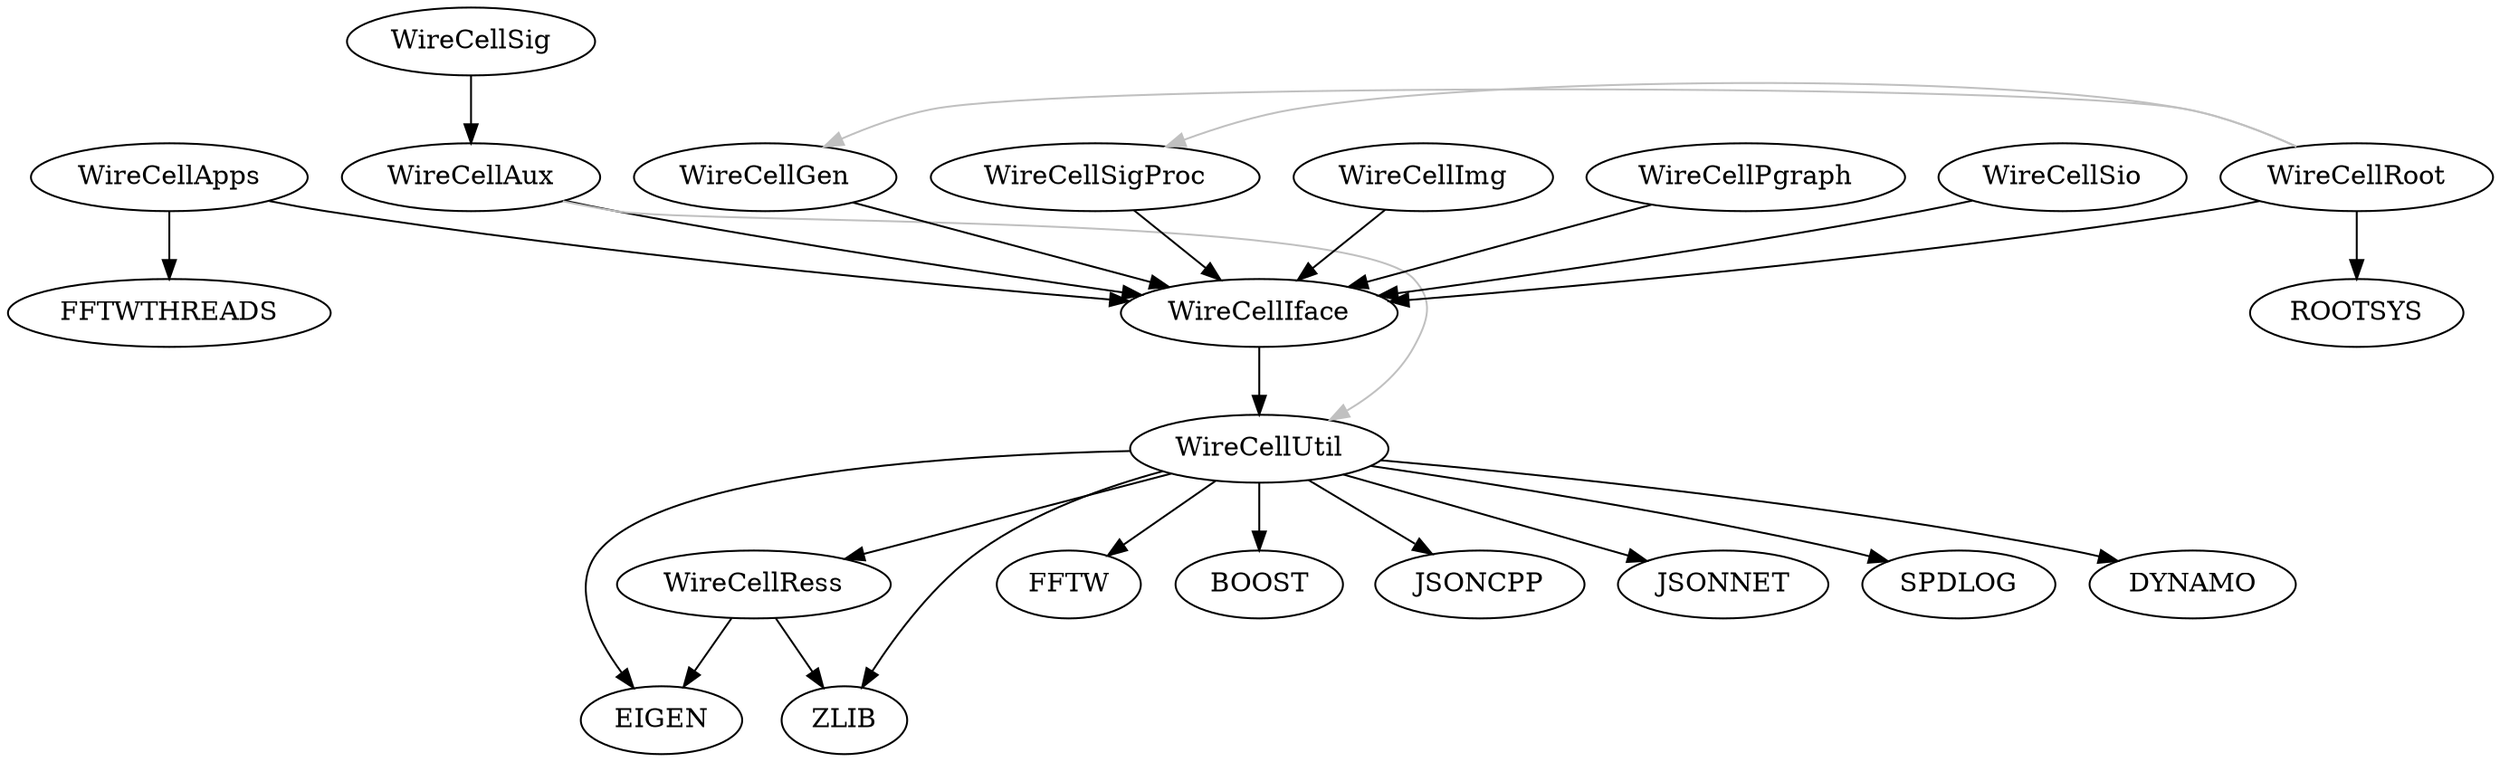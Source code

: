 digraph deps {
	"WireCellApps";
	"WireCellAux";
	"WireCellGen";
	"WireCellIface";
	"WireCellImg";
	"WireCellPgraph";
	"WireCellRess";
	"WireCellRoot";
	"WireCellSig";
	"WireCellSigProc";
	"WireCellSio";
	"WireCellUtil";
	"WireCellApps" -> "WireCellIface"[color="black"];
	"WireCellApps" -> "FFTWTHREADS"[color="black"];
	"WireCellAux" -> "WireCellIface"[color="black"];
	"WireCellAux" -> "WireCellUtil"[color="gray",constraint=false];
	"WireCellGen" -> "WireCellIface"[color="black"];
	"WireCellIface" -> "WireCellUtil"[color="black"];
	"WireCellImg" -> "WireCellIface"[color="black"];
	"WireCellPgraph" -> "WireCellIface"[color="black"];
	"WireCellRess" -> "EIGEN"[color="black"];
	"WireCellRess" -> "ZLIB"[color="black"];
	"WireCellRoot" -> "WireCellIface"[color="black"];
	"WireCellRoot" -> "ROOTSYS"[color="black"];
	"WireCellRoot" -> "WireCellSigProc"[color="gray",constraint=false];
	"WireCellRoot" -> "WireCellGen"[color="gray",constraint=false];
	"WireCellSig" -> "WireCellAux"[color="black"];
	"WireCellSigProc" -> "WireCellIface"[color="black"];
	"WireCellSio" -> "WireCellIface"[color="black"];
	"WireCellUtil" -> "EIGEN"[color="black"];
	"WireCellUtil" -> "FFTW"[color="black"];
	"WireCellUtil" -> "BOOST"[color="black"];
	"WireCellUtil" -> "ZLIB"[color="black"];
	"WireCellUtil" -> "JSONCPP"[color="black"];
	"WireCellUtil" -> "JSONNET"[color="black"];
	"WireCellUtil" -> "WireCellRess"[color="black"];
	"WireCellUtil" -> "SPDLOG"[color="black"];
	"WireCellUtil" -> "DYNAMO"[color="black"];
}